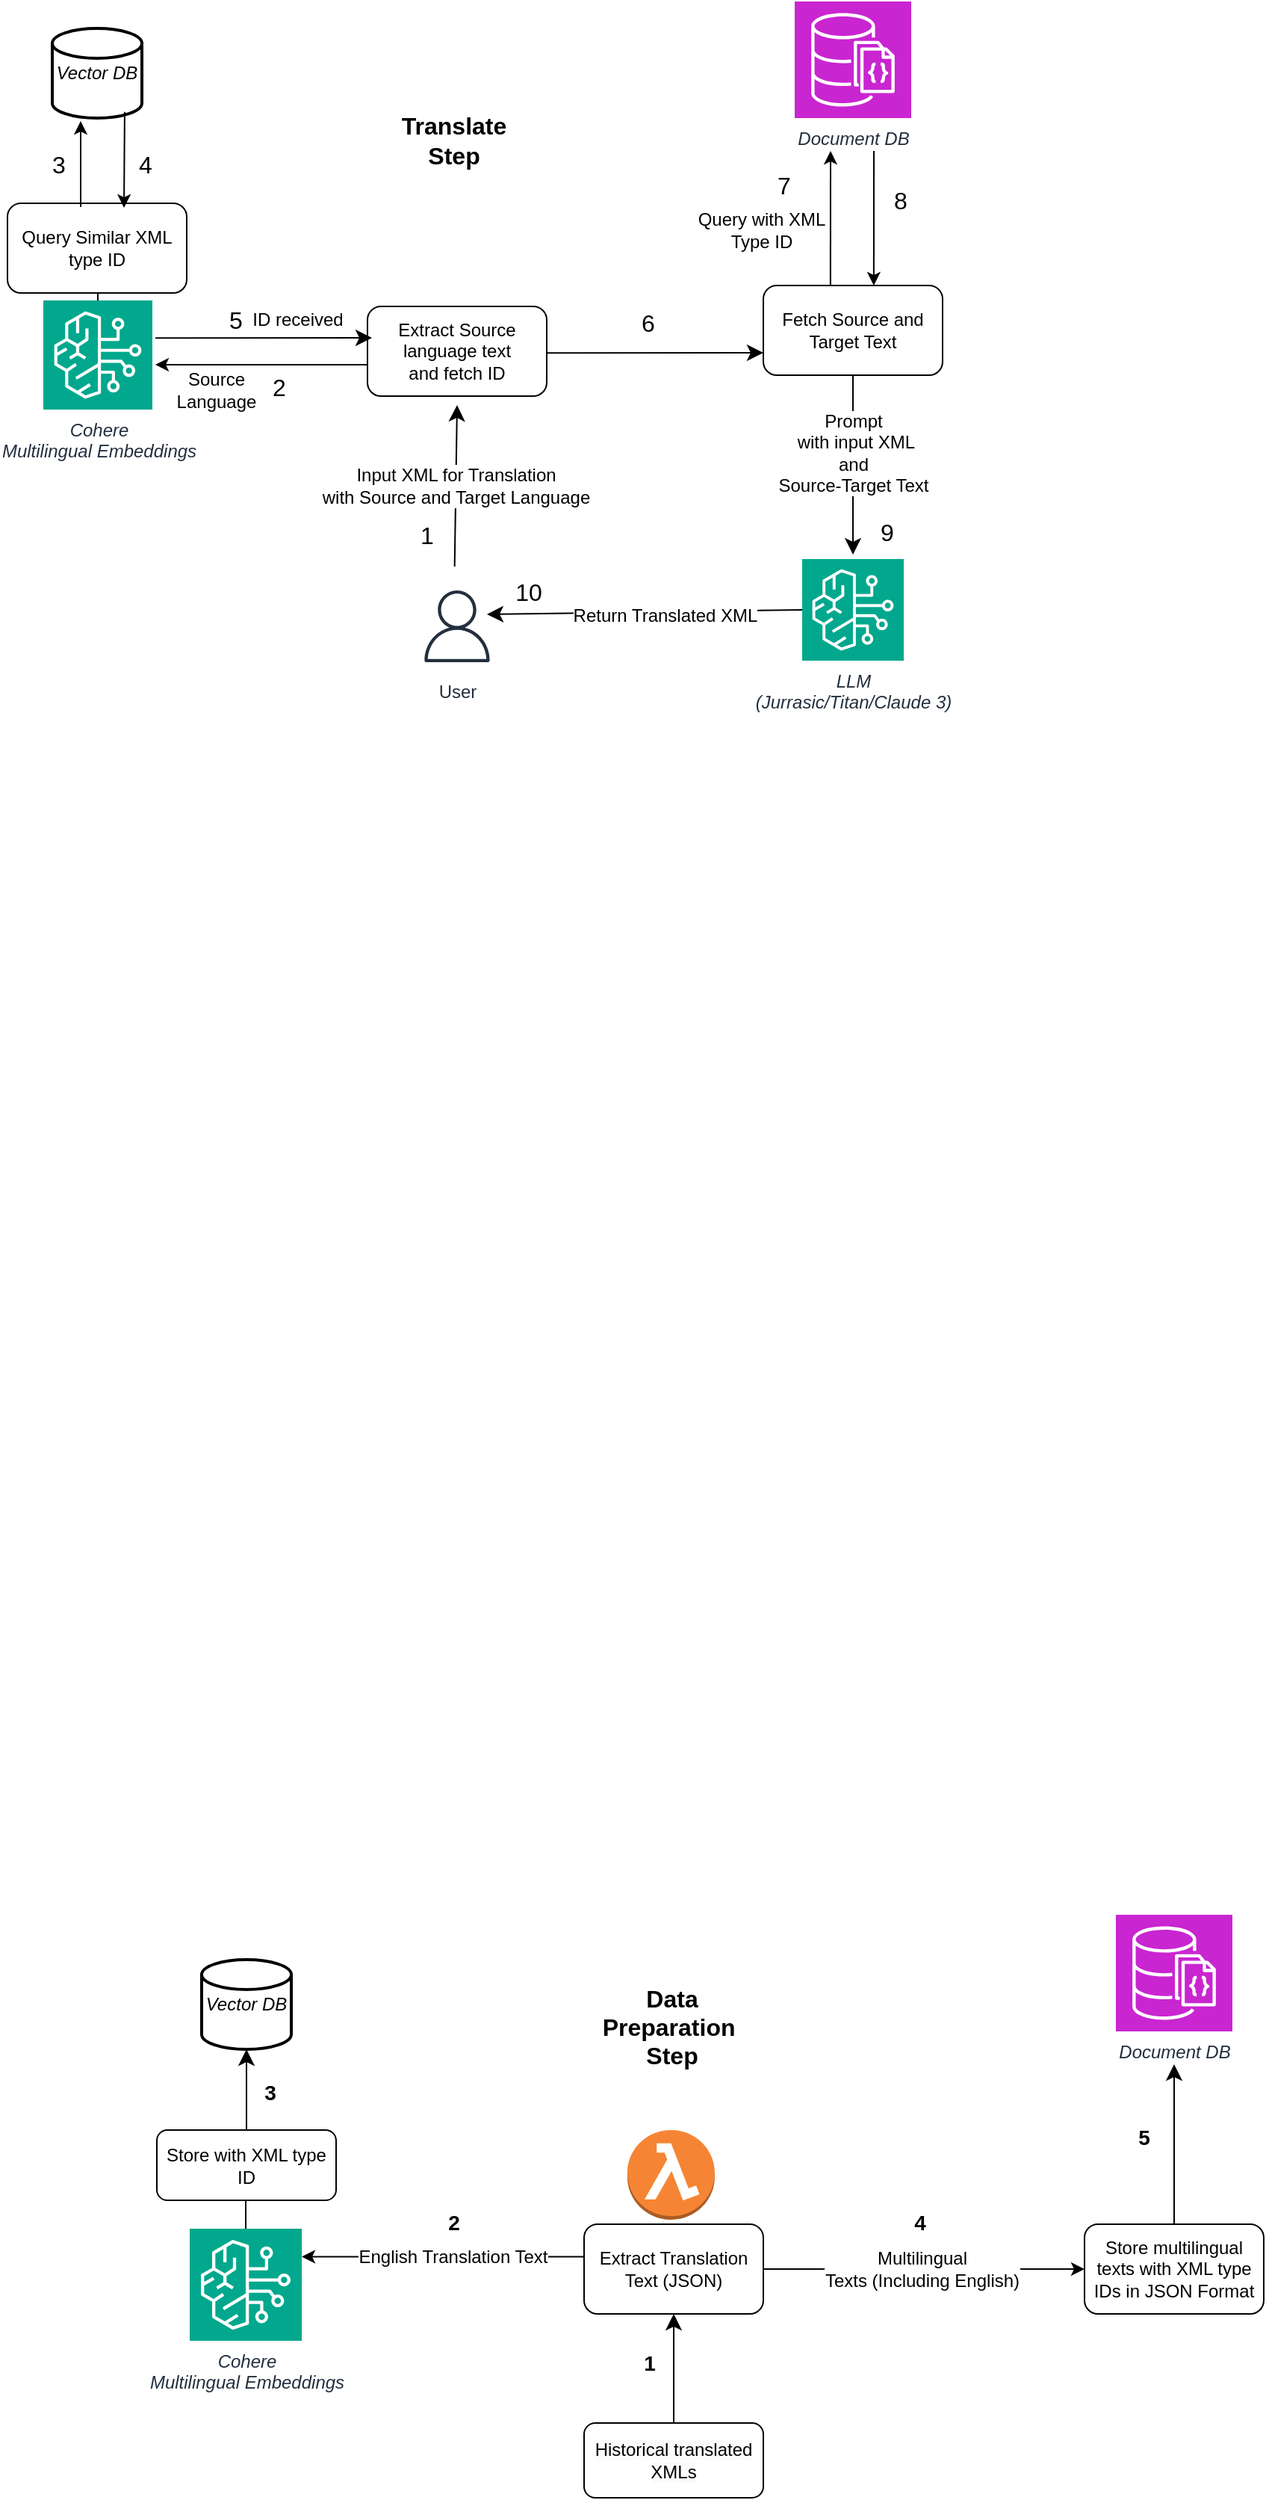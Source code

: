 <mxfile version="22.1.21" type="device">
  <diagram name="Page-1" id="wAbF3nyeIE063l6Faas6">
    <mxGraphModel dx="2173" dy="1629" grid="1" gridSize="10" guides="1" tooltips="1" connect="1" arrows="1" fold="1" page="1" pageScale="1" pageWidth="850" pageHeight="1100" math="0" shadow="0">
      <root>
        <mxCell id="0" />
        <mxCell id="1" parent="0" />
        <mxCell id="jyMIgL3k9bjo-AbDL9UM-3" value="" style="edgeStyle=orthogonalEdgeStyle;rounded=0;orthogonalLoop=1;jettySize=auto;html=1;" parent="1" source="jyMIgL3k9bjo-AbDL9UM-1" target="jyMIgL3k9bjo-AbDL9UM-2" edge="1">
          <mxGeometry relative="1" as="geometry" />
        </mxCell>
        <mxCell id="OgvKbuj8q5oYeHu8aJ3e-7" value="Multilingual&lt;br&gt;Texts (Including English)" style="edgeLabel;html=1;align=center;verticalAlign=middle;resizable=0;points=[];fontSize=12;" parent="jyMIgL3k9bjo-AbDL9UM-3" vertex="1" connectable="0">
          <mxGeometry x="-0.316" y="4" relative="1" as="geometry">
            <mxPoint x="32" y="4" as="offset" />
          </mxGeometry>
        </mxCell>
        <mxCell id="jyMIgL3k9bjo-AbDL9UM-5" value="" style="edgeStyle=orthogonalEdgeStyle;rounded=0;orthogonalLoop=1;jettySize=auto;html=1;" parent="1" source="OgvKbuj8q5oYeHu8aJ3e-4" target="jyMIgL3k9bjo-AbDL9UM-4" edge="1">
          <mxGeometry relative="1" as="geometry" />
        </mxCell>
        <mxCell id="jyMIgL3k9bjo-AbDL9UM-1" value="Extract Translation Text (JSON)" style="rounded=1;whiteSpace=wrap;html=1;" parent="1" vertex="1">
          <mxGeometry x="365" y="777" width="120" height="60" as="geometry" />
        </mxCell>
        <mxCell id="OgvKbuj8q5oYeHu8aJ3e-9" value="" style="edgeStyle=none;curved=1;rounded=0;orthogonalLoop=1;jettySize=auto;html=1;fontSize=12;startSize=8;endSize=8;" parent="1" source="OgvKbuj8q5oYeHu8aJ3e-8" edge="1">
          <mxGeometry relative="1" as="geometry">
            <mxPoint x="760" y="597" as="targetPoint" />
          </mxGeometry>
        </mxCell>
        <mxCell id="jyMIgL3k9bjo-AbDL9UM-2" value="Store multilingual texts with XML type IDs in JSON Format" style="whiteSpace=wrap;html=1;rounded=1;fillColor=none;" parent="1" vertex="1">
          <mxGeometry x="700" y="777" width="120" height="60" as="geometry" />
        </mxCell>
        <mxCell id="OgvKbuj8q5oYeHu8aJ3e-11" value="" style="edgeStyle=none;curved=1;rounded=0;orthogonalLoop=1;jettySize=auto;html=1;fontSize=12;startSize=8;endSize=8;" parent="1" source="jyMIgL3k9bjo-AbDL9UM-4" target="OgvKbuj8q5oYeHu8aJ3e-10" edge="1">
          <mxGeometry relative="1" as="geometry" />
        </mxCell>
        <mxCell id="jyMIgL3k9bjo-AbDL9UM-4" value="Store with XML type ID" style="rounded=1;whiteSpace=wrap;html=1;" parent="1" vertex="1">
          <mxGeometry x="79" y="714" width="120" height="47" as="geometry" />
        </mxCell>
        <mxCell id="OgvKbuj8q5oYeHu8aJ3e-12" value="" style="edgeStyle=none;curved=1;rounded=0;orthogonalLoop=1;jettySize=auto;html=1;fontSize=12;startSize=8;endSize=8;" parent="1" source="OgvKbuj8q5oYeHu8aJ3e-1" target="jyMIgL3k9bjo-AbDL9UM-1" edge="1">
          <mxGeometry relative="1" as="geometry" />
        </mxCell>
        <mxCell id="OgvKbuj8q5oYeHu8aJ3e-1" value="&lt;span style=&quot;color: rgb(0, 0, 0); font-family: Helvetica; font-size: 12px; font-style: normal; font-variant-ligatures: normal; font-variant-caps: normal; font-weight: 400; letter-spacing: normal; orphans: 2; text-align: center; text-indent: 0px; text-transform: none; widows: 2; word-spacing: 0px; -webkit-text-stroke-width: 0px; background-color: rgb(251, 251, 251); text-decoration-thickness: initial; text-decoration-style: initial; text-decoration-color: initial; float: none; display: inline !important;&quot;&gt;Historical translated XMLs&lt;/span&gt;" style="rounded=1;whiteSpace=wrap;html=1;" parent="1" vertex="1">
          <mxGeometry x="365" y="910" width="120" height="50" as="geometry" />
        </mxCell>
        <mxCell id="OgvKbuj8q5oYeHu8aJ3e-5" value="" style="edgeStyle=orthogonalEdgeStyle;rounded=0;orthogonalLoop=1;jettySize=auto;html=1;entryX=1;entryY=0.25;entryDx=0;entryDy=0;entryPerimeter=0;" parent="1" target="OgvKbuj8q5oYeHu8aJ3e-4" edge="1">
          <mxGeometry relative="1" as="geometry">
            <mxPoint x="365" y="803" as="sourcePoint" />
            <mxPoint x="178" y="812" as="targetPoint" />
            <Array as="points">
              <mxPoint x="365" y="799" />
            </Array>
          </mxGeometry>
        </mxCell>
        <mxCell id="OgvKbuj8q5oYeHu8aJ3e-6" value="English Translation Text" style="edgeLabel;html=1;align=center;verticalAlign=middle;resizable=0;points=[];fontSize=12;" parent="OgvKbuj8q5oYeHu8aJ3e-5" vertex="1" connectable="0">
          <mxGeometry x="-0.411" y="-2" relative="1" as="geometry">
            <mxPoint x="-35" y="2" as="offset" />
          </mxGeometry>
        </mxCell>
        <mxCell id="OgvKbuj8q5oYeHu8aJ3e-4" value="&lt;i&gt;Cohere&lt;br&gt;Multilingual Embeddings&lt;/i&gt;" style="sketch=0;points=[[0,0,0],[0.25,0,0],[0.5,0,0],[0.75,0,0],[1,0,0],[0,1,0],[0.25,1,0],[0.5,1,0],[0.75,1,0],[1,1,0],[0,0.25,0],[0,0.5,0],[0,0.75,0],[1,0.25,0],[1,0.5,0],[1,0.75,0]];outlineConnect=0;fontColor=#232F3E;fillColor=#01A88D;strokeColor=#ffffff;dashed=0;verticalLabelPosition=bottom;verticalAlign=top;align=center;html=1;fontSize=12;fontStyle=0;aspect=fixed;shape=mxgraph.aws4.resourceIcon;resIcon=mxgraph.aws4.bedrock;" parent="1" vertex="1">
          <mxGeometry x="101" y="780" width="75" height="75" as="geometry" />
        </mxCell>
        <mxCell id="OgvKbuj8q5oYeHu8aJ3e-10" value="&lt;i&gt;Vector DB&lt;/i&gt;" style="strokeWidth=2;html=1;shape=mxgraph.flowchart.database;whiteSpace=wrap;" parent="1" vertex="1">
          <mxGeometry x="109" y="600" width="60" height="60" as="geometry" />
        </mxCell>
        <mxCell id="OgvKbuj8q5oYeHu8aJ3e-13" value="" style="edgeStyle=none;curved=1;rounded=0;orthogonalLoop=1;jettySize=auto;html=1;fontSize=12;startSize=8;endSize=8;" parent="1" source="jyMIgL3k9bjo-AbDL9UM-2" edge="1">
          <mxGeometry relative="1" as="geometry">
            <mxPoint x="760" y="777" as="sourcePoint" />
            <mxPoint x="760" y="670" as="targetPoint" />
          </mxGeometry>
        </mxCell>
        <mxCell id="OgvKbuj8q5oYeHu8aJ3e-8" value="&lt;i&gt;Document DB&lt;/i&gt;" style="sketch=0;points=[[0,0,0],[0.25,0,0],[0.5,0,0],[0.75,0,0],[1,0,0],[0,1,0],[0.25,1,0],[0.5,1,0],[0.75,1,0],[1,1,0],[0,0.25,0],[0,0.5,0],[0,0.75,0],[1,0.25,0],[1,0.5,0],[1,0.75,0]];outlineConnect=0;fontColor=#232F3E;fillColor=#C925D1;strokeColor=#ffffff;dashed=0;verticalLabelPosition=bottom;verticalAlign=top;align=center;html=1;fontSize=12;fontStyle=0;aspect=fixed;shape=mxgraph.aws4.resourceIcon;resIcon=mxgraph.aws4.documentdb_with_mongodb_compatibility;" parent="1" vertex="1">
          <mxGeometry x="721" y="570" width="78" height="78" as="geometry" />
        </mxCell>
        <mxCell id="OgvKbuj8q5oYeHu8aJ3e-16" value="Input XML for Translation&lt;br&gt;with Source and Target Language" style="edgeStyle=none;curved=1;rounded=0;orthogonalLoop=1;jettySize=auto;html=1;fontSize=12;startSize=8;endSize=8;" parent="1" edge="1">
          <mxGeometry relative="1" as="geometry">
            <mxPoint x="278.33" y="-332" as="sourcePoint" />
            <mxPoint x="280" y="-440" as="targetPoint" />
          </mxGeometry>
        </mxCell>
        <mxCell id="OgvKbuj8q5oYeHu8aJ3e-15" value="User" style="sketch=0;outlineConnect=0;fontColor=#232F3E;gradientColor=none;strokeColor=#232F3E;fillColor=#ffffff;dashed=0;verticalLabelPosition=bottom;verticalAlign=top;align=center;html=1;fontSize=12;fontStyle=0;aspect=fixed;shape=mxgraph.aws4.resourceIcon;resIcon=mxgraph.aws4.user;" parent="1" vertex="1">
          <mxGeometry x="250" y="-322" width="60" height="60" as="geometry" />
        </mxCell>
        <mxCell id="OgvKbuj8q5oYeHu8aJ3e-17" value="" style="outlineConnect=0;dashed=0;verticalLabelPosition=bottom;verticalAlign=top;align=center;html=1;shape=mxgraph.aws3.lambda_function;fillColor=#F58534;gradientColor=none;" parent="1" vertex="1">
          <mxGeometry x="394" y="714" width="58.5" height="60" as="geometry" />
        </mxCell>
        <mxCell id="OgvKbuj8q5oYeHu8aJ3e-19" value="Data Preparation&amp;nbsp;&lt;br&gt;Step" style="text;html=1;align=center;verticalAlign=middle;whiteSpace=wrap;rounded=0;fontSize=16;fontStyle=1" parent="1" vertex="1">
          <mxGeometry x="394" y="630" width="60" height="30" as="geometry" />
        </mxCell>
        <mxCell id="OgvKbuj8q5oYeHu8aJ3e-22" value="" style="edgeStyle=orthogonalEdgeStyle;rounded=0;orthogonalLoop=1;jettySize=auto;html=1;" parent="1" source="OgvKbuj8q5oYeHu8aJ3e-32" target="OgvKbuj8q5oYeHu8aJ3e-27" edge="1">
          <mxGeometry relative="1" as="geometry" />
        </mxCell>
        <mxCell id="OgvKbuj8q5oYeHu8aJ3e-39" style="edgeStyle=none;curved=1;rounded=0;orthogonalLoop=1;jettySize=auto;html=1;entryX=0;entryY=0.75;entryDx=0;entryDy=0;fontSize=12;startSize=8;endSize=8;" parent="1" target="OgvKbuj8q5oYeHu8aJ3e-25" edge="1">
          <mxGeometry relative="1" as="geometry">
            <mxPoint x="340" y="-474.882" as="sourcePoint" />
            <mxPoint x="450" y="-471" as="targetPoint" />
          </mxGeometry>
        </mxCell>
        <mxCell id="eaPofLt5yblQLF48Y8Pc-5" value="" style="edgeStyle=orthogonalEdgeStyle;rounded=0;orthogonalLoop=1;jettySize=auto;html=1;" edge="1" parent="1">
          <mxGeometry relative="1" as="geometry">
            <mxPoint x="220" y="-467" as="sourcePoint" />
            <mxPoint x="78" y="-467" as="targetPoint" />
            <Array as="points">
              <mxPoint x="170" y="-467" />
              <mxPoint x="170" y="-467" />
            </Array>
          </mxGeometry>
        </mxCell>
        <mxCell id="OgvKbuj8q5oYeHu8aJ3e-23" value="Extract Source language text&lt;br&gt;and fetch ID" style="rounded=1;whiteSpace=wrap;html=1;" parent="1" vertex="1">
          <mxGeometry x="220" y="-506" width="120" height="60" as="geometry" />
        </mxCell>
        <mxCell id="OgvKbuj8q5oYeHu8aJ3e-41" value="" style="edgeStyle=none;curved=1;rounded=0;orthogonalLoop=1;jettySize=auto;html=1;fontSize=12;startSize=8;endSize=8;" parent="1" source="OgvKbuj8q5oYeHu8aJ3e-25" edge="1">
          <mxGeometry relative="1" as="geometry">
            <mxPoint x="545" y="-340" as="targetPoint" />
          </mxGeometry>
        </mxCell>
        <mxCell id="OgvKbuj8q5oYeHu8aJ3e-43" value="Prompt&lt;br&gt;&amp;nbsp;with input XML &lt;br&gt;and&lt;br&gt;&amp;nbsp;Source-Target Text&amp;nbsp;" style="edgeLabel;html=1;align=center;verticalAlign=middle;resizable=0;points=[];fontSize=12;" parent="OgvKbuj8q5oYeHu8aJ3e-41" vertex="1" connectable="0">
          <mxGeometry x="-0.139" relative="1" as="geometry">
            <mxPoint as="offset" />
          </mxGeometry>
        </mxCell>
        <mxCell id="OgvKbuj8q5oYeHu8aJ3e-25" value="Fetch Source and Target Text" style="whiteSpace=wrap;html=1;rounded=1;" parent="1" vertex="1">
          <mxGeometry x="485" y="-520" width="120" height="60" as="geometry" />
        </mxCell>
        <mxCell id="OgvKbuj8q5oYeHu8aJ3e-27" value="Query Similar XML type ID" style="rounded=1;whiteSpace=wrap;html=1;" parent="1" vertex="1">
          <mxGeometry x="-21" y="-575" width="120" height="60" as="geometry" />
        </mxCell>
        <mxCell id="OgvKbuj8q5oYeHu8aJ3e-32" value="&lt;i&gt;Cohere&lt;br&gt;Multilingual Embeddings&lt;/i&gt;" style="sketch=0;points=[[0,0,0],[0.25,0,0],[0.5,0,0],[0.75,0,0],[1,0,0],[0,1,0],[0.25,1,0],[0.5,1,0],[0.75,1,0],[1,1,0],[0,0.25,0],[0,0.5,0],[0,0.75,0],[1,0.25,0],[1,0.5,0],[1,0.75,0]];outlineConnect=0;fontColor=#232F3E;fillColor=#01A88D;strokeColor=#ffffff;dashed=0;verticalLabelPosition=bottom;verticalAlign=top;align=center;html=1;fontSize=12;fontStyle=0;aspect=fixed;shape=mxgraph.aws4.resourceIcon;resIcon=mxgraph.aws4.bedrock;" parent="1" vertex="1">
          <mxGeometry x="3" y="-510" width="73" height="73" as="geometry" />
        </mxCell>
        <mxCell id="OgvKbuj8q5oYeHu8aJ3e-33" value="&lt;i&gt;Vector DB&lt;/i&gt;" style="strokeWidth=2;html=1;shape=mxgraph.flowchart.database;whiteSpace=wrap;" parent="1" vertex="1">
          <mxGeometry x="9" y="-692" width="60" height="60" as="geometry" />
        </mxCell>
        <mxCell id="OgvKbuj8q5oYeHu8aJ3e-35" value="&lt;i&gt;Document DB&lt;/i&gt;" style="sketch=0;points=[[0,0,0],[0.25,0,0],[0.5,0,0],[0.75,0,0],[1,0,0],[0,1,0],[0.25,1,0],[0.5,1,0],[0.75,1,0],[1,1,0],[0,0.25,0],[0,0.5,0],[0,0.75,0],[1,0.25,0],[1,0.5,0],[1,0.75,0]];outlineConnect=0;fontColor=#232F3E;fillColor=#C925D1;strokeColor=#ffffff;dashed=0;verticalLabelPosition=bottom;verticalAlign=top;align=center;html=1;fontSize=12;fontStyle=0;aspect=fixed;shape=mxgraph.aws4.resourceIcon;resIcon=mxgraph.aws4.documentdb_with_mongodb_compatibility;" parent="1" vertex="1">
          <mxGeometry x="506" y="-710" width="78" height="78" as="geometry" />
        </mxCell>
        <mxCell id="OgvKbuj8q5oYeHu8aJ3e-36" value="Translate Step" style="text;html=1;align=center;verticalAlign=middle;whiteSpace=wrap;rounded=0;fontSize=16;fontStyle=1" parent="1" vertex="1">
          <mxGeometry x="248" y="-632" width="60" height="30" as="geometry" />
        </mxCell>
        <mxCell id="OgvKbuj8q5oYeHu8aJ3e-42" value="&lt;i&gt;LLM&lt;br&gt;(Jurrasic/Titan/Claude 3)&lt;/i&gt;" style="sketch=0;points=[[0,0,0],[0.25,0,0],[0.5,0,0],[0.75,0,0],[1,0,0],[0,1,0],[0.25,1,0],[0.5,1,0],[0.75,1,0],[1,1,0],[0,0.25,0],[0,0.5,0],[0,0.75,0],[1,0.25,0],[1,0.5,0],[1,0.75,0]];outlineConnect=0;fontColor=#232F3E;fillColor=#01A88D;strokeColor=#ffffff;dashed=0;verticalLabelPosition=bottom;verticalAlign=top;align=center;html=1;fontSize=12;fontStyle=0;aspect=fixed;shape=mxgraph.aws4.resourceIcon;resIcon=mxgraph.aws4.bedrock;" parent="1" vertex="1">
          <mxGeometry x="511" y="-337" width="68" height="68" as="geometry" />
        </mxCell>
        <mxCell id="OgvKbuj8q5oYeHu8aJ3e-46" style="edgeStyle=none;curved=1;rounded=0;orthogonalLoop=1;jettySize=auto;html=1;exitX=0;exitY=0.5;exitDx=0;exitDy=0;exitPerimeter=0;entryX=0.833;entryY=0.367;entryDx=0;entryDy=0;entryPerimeter=0;fontSize=12;startSize=8;endSize=8;" parent="1" source="OgvKbuj8q5oYeHu8aJ3e-42" target="OgvKbuj8q5oYeHu8aJ3e-15" edge="1">
          <mxGeometry relative="1" as="geometry" />
        </mxCell>
        <mxCell id="OgvKbuj8q5oYeHu8aJ3e-47" value="Return Translated XML" style="edgeLabel;html=1;align=center;verticalAlign=middle;resizable=0;points=[];fontSize=12;" parent="OgvKbuj8q5oYeHu8aJ3e-46" vertex="1" connectable="0">
          <mxGeometry x="-0.121" y="2" relative="1" as="geometry">
            <mxPoint x="1" as="offset" />
          </mxGeometry>
        </mxCell>
        <mxCell id="OgvKbuj8q5oYeHu8aJ3e-50" value="1" style="text;html=1;align=center;verticalAlign=middle;whiteSpace=wrap;rounded=0;fontSize=16;" parent="1" vertex="1">
          <mxGeometry x="230" y="-368" width="60" height="30" as="geometry" />
        </mxCell>
        <mxCell id="OgvKbuj8q5oYeHu8aJ3e-51" value="2" style="text;html=1;align=center;verticalAlign=middle;whiteSpace=wrap;rounded=0;fontSize=16;" parent="1" vertex="1">
          <mxGeometry x="131" y="-467" width="60" height="30" as="geometry" />
        </mxCell>
        <mxCell id="OgvKbuj8q5oYeHu8aJ3e-54" value="5" style="text;html=1;align=center;verticalAlign=middle;whiteSpace=wrap;rounded=0;fontSize=16;" parent="1" vertex="1">
          <mxGeometry x="102" y="-512" width="60" height="30" as="geometry" />
        </mxCell>
        <mxCell id="OgvKbuj8q5oYeHu8aJ3e-55" value="6" style="text;html=1;align=center;verticalAlign=middle;whiteSpace=wrap;rounded=0;fontSize=16;" parent="1" vertex="1">
          <mxGeometry x="378" y="-510" width="60" height="30" as="geometry" />
        </mxCell>
        <mxCell id="OgvKbuj8q5oYeHu8aJ3e-56" value="7" style="text;html=1;align=center;verticalAlign=middle;whiteSpace=wrap;rounded=0;fontSize=16;" parent="1" vertex="1">
          <mxGeometry x="469" y="-602" width="60" height="30" as="geometry" />
        </mxCell>
        <mxCell id="OgvKbuj8q5oYeHu8aJ3e-57" value="8" style="text;html=1;align=center;verticalAlign=middle;whiteSpace=wrap;rounded=0;fontSize=16;" parent="1" vertex="1">
          <mxGeometry x="547" y="-592" width="60" height="30" as="geometry" />
        </mxCell>
        <mxCell id="OgvKbuj8q5oYeHu8aJ3e-58" value="9" style="text;html=1;align=center;verticalAlign=middle;whiteSpace=wrap;rounded=0;fontSize=16;" parent="1" vertex="1">
          <mxGeometry x="538" y="-370" width="60" height="30" as="geometry" />
        </mxCell>
        <mxCell id="OgvKbuj8q5oYeHu8aJ3e-59" value="10" style="text;html=1;align=center;verticalAlign=middle;whiteSpace=wrap;rounded=0;fontSize=16;" parent="1" vertex="1">
          <mxGeometry x="298" y="-330" width="60" height="30" as="geometry" />
        </mxCell>
        <mxCell id="eaPofLt5yblQLF48Y8Pc-6" style="edgeStyle=none;curved=1;rounded=0;orthogonalLoop=1;jettySize=auto;html=1;entryX=0;entryY=0.75;entryDx=0;entryDy=0;fontSize=12;startSize=8;endSize=8;" edge="1" parent="1">
          <mxGeometry relative="1" as="geometry">
            <mxPoint x="78" y="-484.882" as="sourcePoint" />
            <mxPoint x="223" y="-485" as="targetPoint" />
          </mxGeometry>
        </mxCell>
        <mxCell id="eaPofLt5yblQLF48Y8Pc-8" value="Source Language" style="text;html=1;strokeColor=none;fillColor=none;align=center;verticalAlign=middle;whiteSpace=wrap;rounded=0;" vertex="1" parent="1">
          <mxGeometry x="74" y="-455" width="90" height="10" as="geometry" />
        </mxCell>
        <mxCell id="eaPofLt5yblQLF48Y8Pc-9" value="" style="endArrow=classic;html=1;rounded=0;exitX=0;exitY=0.25;exitDx=0;exitDy=0;" edge="1" parent="1">
          <mxGeometry width="50" height="50" relative="1" as="geometry">
            <mxPoint x="28" y="-572.5" as="sourcePoint" />
            <mxPoint x="28" y="-630" as="targetPoint" />
          </mxGeometry>
        </mxCell>
        <mxCell id="eaPofLt5yblQLF48Y8Pc-10" value="" style="endArrow=classic;html=1;rounded=0;exitX=0.791;exitY=0.965;exitDx=0;exitDy=0;exitPerimeter=0;" edge="1" parent="1">
          <mxGeometry width="50" height="50" relative="1" as="geometry">
            <mxPoint x="57.46" y="-636.1" as="sourcePoint" />
            <mxPoint x="57" y="-572" as="targetPoint" />
          </mxGeometry>
        </mxCell>
        <mxCell id="eaPofLt5yblQLF48Y8Pc-14" value="3" style="text;html=1;align=center;verticalAlign=middle;whiteSpace=wrap;rounded=0;fontSize=16;" vertex="1" parent="1">
          <mxGeometry x="7" y="-616" width="13" height="30" as="geometry" />
        </mxCell>
        <mxCell id="eaPofLt5yblQLF48Y8Pc-17" value="4" style="text;html=1;align=center;verticalAlign=middle;whiteSpace=wrap;rounded=0;fontSize=16;" vertex="1" parent="1">
          <mxGeometry x="65" y="-616" width="13" height="30" as="geometry" />
        </mxCell>
        <mxCell id="eaPofLt5yblQLF48Y8Pc-18" value="ID received" style="text;html=1;strokeColor=none;fillColor=none;align=center;verticalAlign=middle;whiteSpace=wrap;rounded=0;" vertex="1" parent="1">
          <mxGeometry x="137" y="-502" width="73" height="10" as="geometry" />
        </mxCell>
        <mxCell id="eaPofLt5yblQLF48Y8Pc-20" value="" style="endArrow=classic;html=1;rounded=0;exitX=0;exitY=0.25;exitDx=0;exitDy=0;" edge="1" parent="1">
          <mxGeometry width="50" height="50" relative="1" as="geometry">
            <mxPoint x="529.94" y="-520.5" as="sourcePoint" />
            <mxPoint x="530" y="-610" as="targetPoint" />
          </mxGeometry>
        </mxCell>
        <mxCell id="eaPofLt5yblQLF48Y8Pc-21" value="" style="endArrow=classic;html=1;rounded=0;" edge="1" parent="1">
          <mxGeometry width="50" height="50" relative="1" as="geometry">
            <mxPoint x="559" y="-610" as="sourcePoint" />
            <mxPoint x="558.94" y="-520" as="targetPoint" />
          </mxGeometry>
        </mxCell>
        <mxCell id="eaPofLt5yblQLF48Y8Pc-24" value="Query with XML Type ID" style="text;html=1;strokeColor=none;fillColor=none;align=center;verticalAlign=middle;whiteSpace=wrap;rounded=0;" vertex="1" parent="1">
          <mxGeometry x="439" y="-562" width="90" height="10" as="geometry" />
        </mxCell>
        <mxCell id="eaPofLt5yblQLF48Y8Pc-35" value="&lt;font style=&quot;font-size: 14px;&quot;&gt;1&lt;/font&gt;" style="text;html=1;strokeColor=none;fillColor=none;align=center;verticalAlign=middle;whiteSpace=wrap;rounded=0;fontStyle=1" vertex="1" parent="1">
          <mxGeometry x="379" y="855" width="60" height="30" as="geometry" />
        </mxCell>
        <mxCell id="eaPofLt5yblQLF48Y8Pc-36" value="&lt;font style=&quot;font-size: 14px;&quot;&gt;2&lt;/font&gt;" style="text;html=1;strokeColor=none;fillColor=none;align=center;verticalAlign=middle;whiteSpace=wrap;rounded=0;fontStyle=1" vertex="1" parent="1">
          <mxGeometry x="248" y="761" width="60" height="30" as="geometry" />
        </mxCell>
        <mxCell id="eaPofLt5yblQLF48Y8Pc-37" value="&lt;font style=&quot;font-size: 14px;&quot;&gt;3&lt;/font&gt;" style="text;html=1;strokeColor=none;fillColor=none;align=center;verticalAlign=middle;whiteSpace=wrap;rounded=0;fontStyle=1" vertex="1" parent="1">
          <mxGeometry x="125" y="674" width="60" height="30" as="geometry" />
        </mxCell>
        <mxCell id="eaPofLt5yblQLF48Y8Pc-38" value="&lt;font style=&quot;font-size: 14px;&quot;&gt;4&lt;/font&gt;" style="text;html=1;strokeColor=none;fillColor=none;align=center;verticalAlign=middle;whiteSpace=wrap;rounded=0;fontStyle=1" vertex="1" parent="1">
          <mxGeometry x="560" y="761" width="60" height="30" as="geometry" />
        </mxCell>
        <mxCell id="eaPofLt5yblQLF48Y8Pc-39" value="&lt;font style=&quot;font-size: 14px;&quot;&gt;5&lt;/font&gt;" style="text;html=1;strokeColor=none;fillColor=none;align=center;verticalAlign=middle;whiteSpace=wrap;rounded=0;fontStyle=1" vertex="1" parent="1">
          <mxGeometry x="710" y="704" width="60" height="30" as="geometry" />
        </mxCell>
      </root>
    </mxGraphModel>
  </diagram>
</mxfile>
